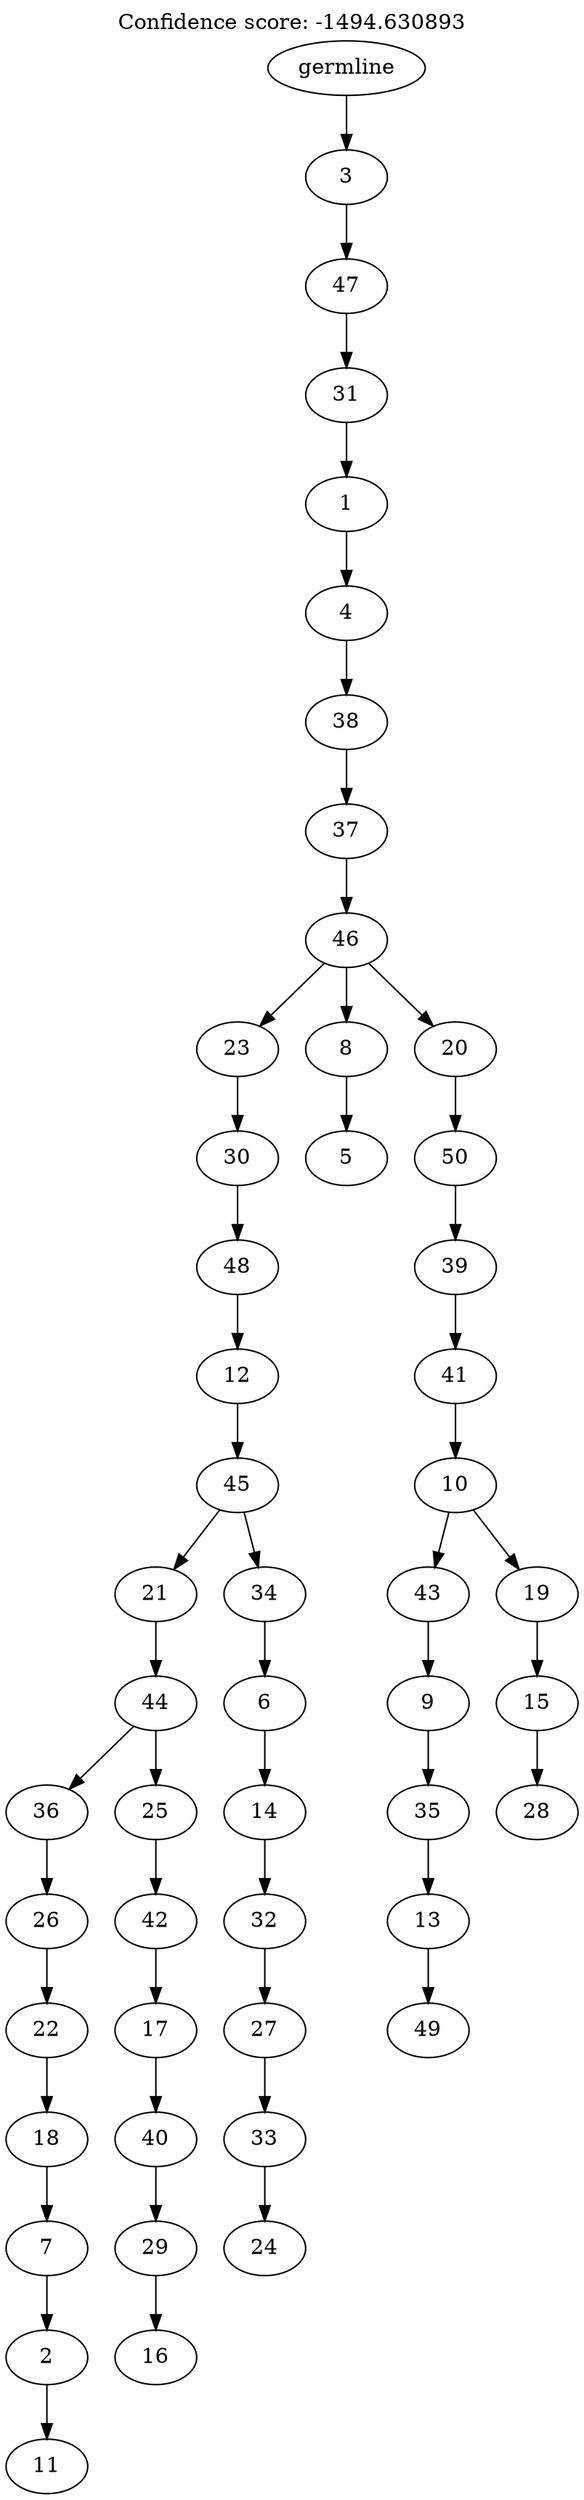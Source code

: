 digraph g {
	"49" -> "50";
	"50" [label="11"];
	"48" -> "49";
	"49" [label="2"];
	"47" -> "48";
	"48" [label="7"];
	"46" -> "47";
	"47" [label="18"];
	"45" -> "46";
	"46" [label="22"];
	"44" -> "45";
	"45" [label="26"];
	"42" -> "43";
	"43" [label="16"];
	"41" -> "42";
	"42" [label="29"];
	"40" -> "41";
	"41" [label="40"];
	"39" -> "40";
	"40" [label="17"];
	"38" -> "39";
	"39" [label="42"];
	"37" -> "38";
	"38" [label="25"];
	"37" -> "44";
	"44" [label="36"];
	"36" -> "37";
	"37" [label="44"];
	"34" -> "35";
	"35" [label="24"];
	"33" -> "34";
	"34" [label="33"];
	"32" -> "33";
	"33" [label="27"];
	"31" -> "32";
	"32" [label="32"];
	"30" -> "31";
	"31" [label="14"];
	"29" -> "30";
	"30" [label="6"];
	"28" -> "29";
	"29" [label="34"];
	"28" -> "36";
	"36" [label="21"];
	"27" -> "28";
	"28" [label="45"];
	"26" -> "27";
	"27" [label="12"];
	"25" -> "26";
	"26" [label="48"];
	"24" -> "25";
	"25" [label="30"];
	"22" -> "23";
	"23" [label="5"];
	"20" -> "21";
	"21" [label="49"];
	"19" -> "20";
	"20" [label="13"];
	"18" -> "19";
	"19" [label="35"];
	"17" -> "18";
	"18" [label="9"];
	"15" -> "16";
	"16" [label="28"];
	"14" -> "15";
	"15" [label="15"];
	"13" -> "14";
	"14" [label="19"];
	"13" -> "17";
	"17" [label="43"];
	"12" -> "13";
	"13" [label="10"];
	"11" -> "12";
	"12" [label="41"];
	"10" -> "11";
	"11" [label="39"];
	"9" -> "10";
	"10" [label="50"];
	"8" -> "9";
	"9" [label="20"];
	"8" -> "22";
	"22" [label="8"];
	"8" -> "24";
	"24" [label="23"];
	"7" -> "8";
	"8" [label="46"];
	"6" -> "7";
	"7" [label="37"];
	"5" -> "6";
	"6" [label="38"];
	"4" -> "5";
	"5" [label="4"];
	"3" -> "4";
	"4" [label="1"];
	"2" -> "3";
	"3" [label="31"];
	"1" -> "2";
	"2" [label="47"];
	"0" -> "1";
	"1" [label="3"];
	"0" [label="germline"];
	labelloc="t";
	label="Confidence score: -1494.630893";
}
